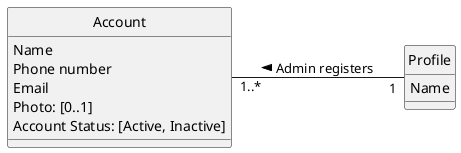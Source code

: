 @startuml
skinparam style strictuml
left to right direction
skinparam groupInheritance 3

 class "Account" {
   Name
   Phone number
   Email
   Photo: [0..1]
   'the [0..1] in Photo indicates an optional value, see Craig 2004, p.121
   Account Status: [Active, Inactive]
 }

 class Profile {
 Name
 }

"Account" "1..*" -- "1" Profile: Admin registers <
@enduml